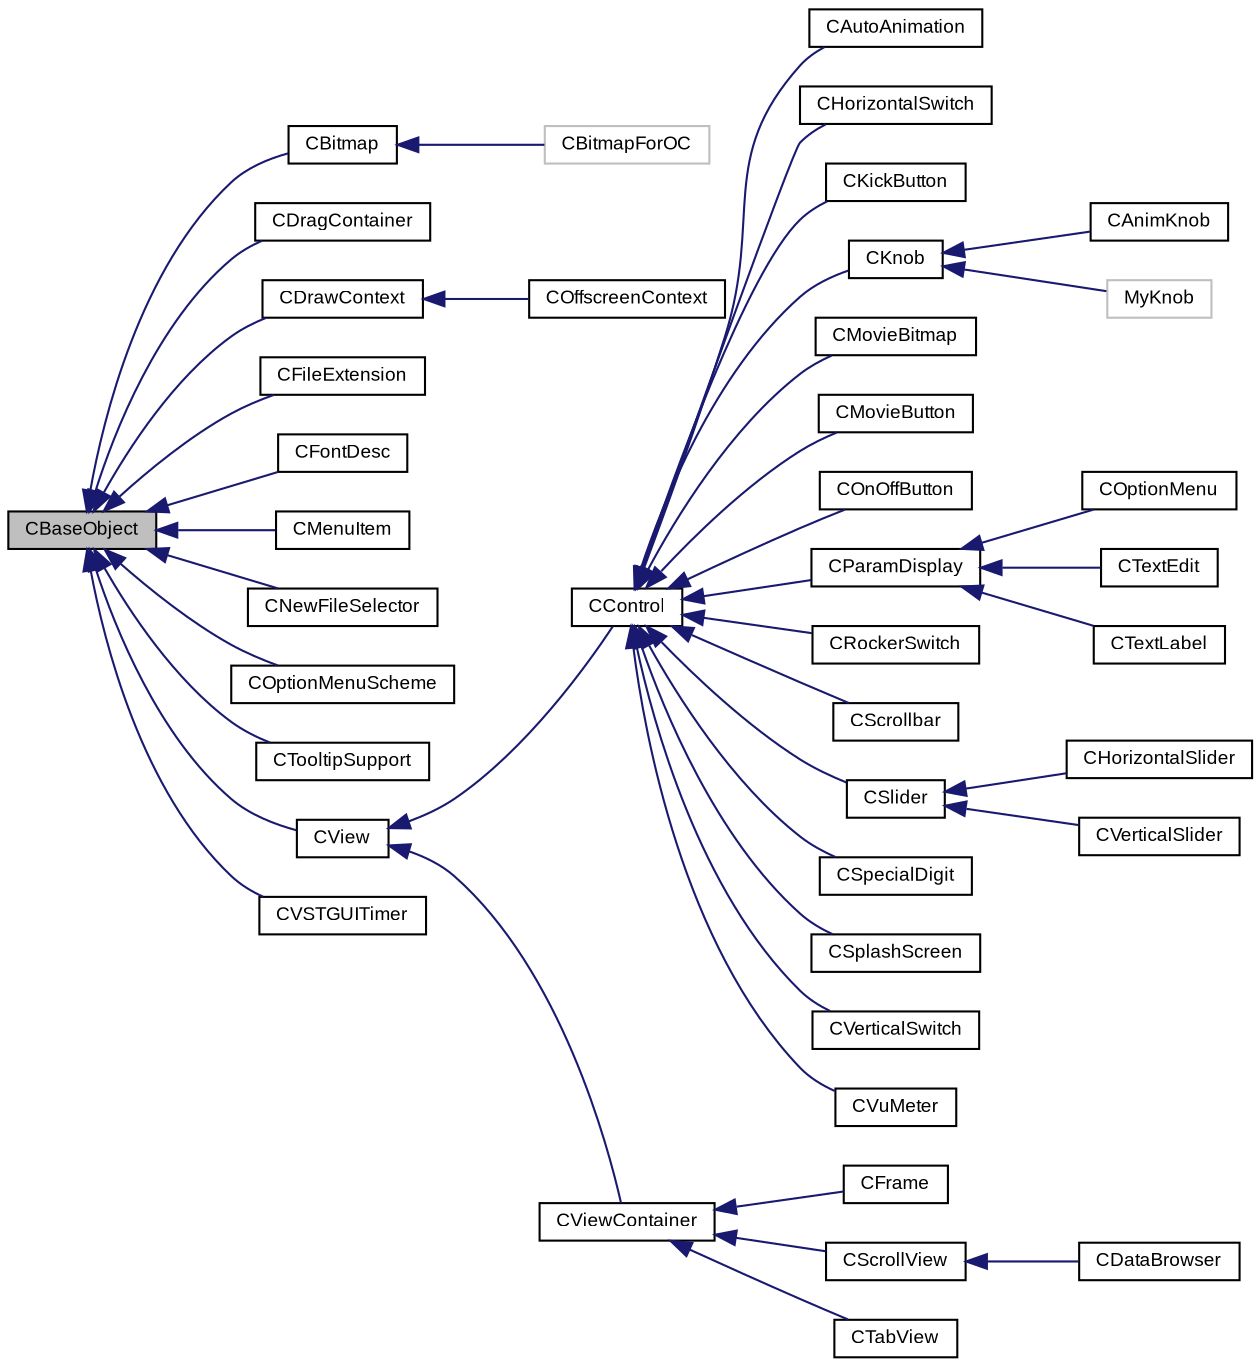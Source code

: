 digraph G
{
  bgcolor="transparent";
  edge [fontname="Arial",fontsize="9",labelfontname="Arial",labelfontsize="9"];
  node [fontname="Arial",fontsize="9",shape=record];
  rankdir=LR;
  Node1 [label="CBaseObject",height=0.2,width=0.4,color="black", fillcolor="grey75", style="filled" fontcolor="black"];
  Node1 -> Node2 [dir=back,color="midnightblue",fontsize="9",style="solid",fontname="Arial"];
  Node2 [label="CBitmap",height=0.2,width=0.4,color="black",URL="$class_c_bitmap.html",tooltip="Encapsulates various platform depended kinds of bitmaps."];
  Node2 -> Node3 [dir=back,color="midnightblue",fontsize="9",style="solid",fontname="Arial"];
  Node3 [label="CBitmapForOC",height=0.2,width=0.4,color="grey75"];
  Node1 -> Node4 [dir=back,color="midnightblue",fontsize="9",style="solid",fontname="Arial"];
  Node4 [label="CDragContainer",height=0.2,width=0.4,color="black",URL="$class_c_drag_container.html",tooltip="drag container"];
  Node1 -> Node5 [dir=back,color="midnightblue",fontsize="9",style="solid",fontname="Arial"];
  Node5 [label="CDrawContext",height=0.2,width=0.4,color="black",URL="$class_c_draw_context.html",tooltip="A drawing context encapsulates the drawing context of the underlying OS."];
  Node5 -> Node6 [dir=back,color="midnightblue",fontsize="9",style="solid",fontname="Arial"];
  Node6 [label="COffscreenContext",height=0.2,width=0.4,color="black",URL="$class_c_offscreen_context.html",tooltip="A drawing device which uses a pixmap as its drawing surface."];
  Node1 -> Node7 [dir=back,color="midnightblue",fontsize="9",style="solid",fontname="Arial"];
  Node7 [label="CFileExtension",height=0.2,width=0.4,color="black",URL="$class_c_file_extension.html",tooltip="file extension description"];
  Node1 -> Node8 [dir=back,color="midnightblue",fontsize="9",style="solid",fontname="Arial"];
  Node8 [label="CFontDesc",height=0.2,width=0.4,color="black",URL="$class_c_font_desc.html",tooltip="font class"];
  Node1 -> Node9 [dir=back,color="midnightblue",fontsize="9",style="solid",fontname="Arial"];
  Node9 [label="CMenuItem",height=0.2,width=0.4,color="black",URL="$class_c_menu_item.html"];
  Node1 -> Node10 [dir=back,color="midnightblue",fontsize="9",style="solid",fontname="Arial"];
  Node10 [label="CNewFileSelector",height=0.2,width=0.4,color="black",URL="$class_c_new_file_selector.html",tooltip="New file selector class."];
  Node1 -> Node11 [dir=back,color="midnightblue",fontsize="9",style="solid",fontname="Arial"];
  Node11 [label="COptionMenuScheme",height=0.2,width=0.4,color="black",URL="$class_c_option_menu_scheme.html"];
  Node1 -> Node12 [dir=back,color="midnightblue",fontsize="9",style="solid",fontname="Arial"];
  Node12 [label="CTooltipSupport",height=0.2,width=0.4,color="black",URL="$class_c_tooltip_support.html",tooltip="Generic Tooltip Support class."];
  Node1 -> Node13 [dir=back,color="midnightblue",fontsize="9",style="solid",fontname="Arial"];
  Node13 [label="CView",height=0.2,width=0.4,color="black",URL="$class_c_view.html",tooltip="Base Class of all view objects."];
  Node13 -> Node14 [dir=back,color="midnightblue",fontsize="9",style="solid",fontname="Arial"];
  Node14 [label="CControl",height=0.2,width=0.4,color="black",URL="$class_c_control.html",tooltip="base class of all VSTGUI controls"];
  Node14 -> Node15 [dir=back,color="midnightblue",fontsize="9",style="solid",fontname="Arial"];
  Node15 [label="CAutoAnimation",height=0.2,width=0.4,color="black",URL="$class_c_auto_animation.html",tooltip="simple auto-animation of bitmaps"];
  Node14 -> Node16 [dir=back,color="midnightblue",fontsize="9",style="solid",fontname="Arial"];
  Node16 [label="CHorizontalSwitch",height=0.2,width=0.4,color="black",URL="$class_c_horizontal_switch.html",tooltip="a horizontal switch control"];
  Node14 -> Node17 [dir=back,color="midnightblue",fontsize="9",style="solid",fontname="Arial"];
  Node17 [label="CKickButton",height=0.2,width=0.4,color="black",URL="$class_c_kick_button.html",tooltip="a button with 2 states with kick mode (enabled only when pressed)"];
  Node14 -> Node18 [dir=back,color="midnightblue",fontsize="9",style="solid",fontname="Arial"];
  Node18 [label="CKnob",height=0.2,width=0.4,color="black",URL="$class_c_knob.html",tooltip="a knob control"];
  Node18 -> Node19 [dir=back,color="midnightblue",fontsize="9",style="solid",fontname="Arial"];
  Node19 [label="CAnimKnob",height=0.2,width=0.4,color="black",URL="$class_c_anim_knob.html",tooltip="a bitmap knob control"];
  Node18 -> Node20 [dir=back,color="midnightblue",fontsize="9",style="solid",fontname="Arial"];
  Node20 [label="MyKnob",height=0.2,width=0.4,color="grey75"];
  Node14 -> Node21 [dir=back,color="midnightblue",fontsize="9",style="solid",fontname="Arial"];
  Node21 [label="CMovieBitmap",height=0.2,width=0.4,color="black",URL="$class_c_movie_bitmap.html",tooltip="a bitmap view that displays different bitmaps according to its current value"];
  Node14 -> Node22 [dir=back,color="midnightblue",fontsize="9",style="solid",fontname="Arial"];
  Node22 [label="CMovieButton",height=0.2,width=0.4,color="black",URL="$class_c_movie_button.html",tooltip="a bi-states button with 2 subbitmaps"];
  Node14 -> Node23 [dir=back,color="midnightblue",fontsize="9",style="solid",fontname="Arial"];
  Node23 [label="COnOffButton",height=0.2,width=0.4,color="black",URL="$class_c_on_off_button.html",tooltip="a button control with 2 states"];
  Node14 -> Node24 [dir=back,color="midnightblue",fontsize="9",style="solid",fontname="Arial"];
  Node24 [label="CParamDisplay",height=0.2,width=0.4,color="black",URL="$class_c_param_display.html",tooltip="a parameter display"];
  Node24 -> Node25 [dir=back,color="midnightblue",fontsize="9",style="solid",fontname="Arial"];
  Node25 [label="COptionMenu",height=0.2,width=0.4,color="black",URL="$class_c_option_menu.html",tooltip="a popup menu control"];
  Node24 -> Node26 [dir=back,color="midnightblue",fontsize="9",style="solid",fontname="Arial"];
  Node26 [label="CTextEdit",height=0.2,width=0.4,color="black",URL="$class_c_text_edit.html",tooltip="a text edit control"];
  Node24 -> Node27 [dir=back,color="midnightblue",fontsize="9",style="solid",fontname="Arial"];
  Node27 [label="CTextLabel",height=0.2,width=0.4,color="black",URL="$class_c_text_label.html",tooltip="a text label"];
  Node14 -> Node28 [dir=back,color="midnightblue",fontsize="9",style="solid",fontname="Arial"];
  Node28 [label="CRockerSwitch",height=0.2,width=0.4,color="black",URL="$class_c_rocker_switch.html",tooltip="a switch control with 3 sub bitmaps"];
  Node14 -> Node29 [dir=back,color="midnightblue",fontsize="9",style="solid",fontname="Arial"];
  Node29 [label="CScrollbar",height=0.2,width=0.4,color="black",URL="$class_c_scrollbar.html",tooltip="a scrollbar control"];
  Node14 -> Node30 [dir=back,color="midnightblue",fontsize="9",style="solid",fontname="Arial"];
  Node30 [label="CSlider",height=0.2,width=0.4,color="black",URL="$class_c_slider.html",tooltip="a slider control"];
  Node30 -> Node31 [dir=back,color="midnightblue",fontsize="9",style="solid",fontname="Arial"];
  Node31 [label="CHorizontalSlider",height=0.2,width=0.4,color="black",URL="$class_c_horizontal_slider.html",tooltip="a horizontal slider control"];
  Node30 -> Node32 [dir=back,color="midnightblue",fontsize="9",style="solid",fontname="Arial"];
  Node32 [label="CVerticalSlider",height=0.2,width=0.4,color="black",URL="$class_c_vertical_slider.html",tooltip="a vertical slider control"];
  Node14 -> Node33 [dir=back,color="midnightblue",fontsize="9",style="solid",fontname="Arial"];
  Node33 [label="CSpecialDigit",height=0.2,width=0.4,color="black",URL="$class_c_special_digit.html",tooltip="special display with custom numbers (0...9)"];
  Node14 -> Node34 [dir=back,color="midnightblue",fontsize="9",style="solid",fontname="Arial"];
  Node34 [label="CSplashScreen",height=0.2,width=0.4,color="black",URL="$class_c_splash_screen.html"];
  Node14 -> Node35 [dir=back,color="midnightblue",fontsize="9",style="solid",fontname="Arial"];
  Node35 [label="CVerticalSwitch",height=0.2,width=0.4,color="black",URL="$class_c_vertical_switch.html",tooltip="a vertical switch control"];
  Node14 -> Node36 [dir=back,color="midnightblue",fontsize="9",style="solid",fontname="Arial"];
  Node36 [label="CVuMeter",height=0.2,width=0.4,color="black",URL="$class_c_vu_meter.html",tooltip="VU-Meter using 2 bitmaps."];
  Node13 -> Node37 [dir=back,color="midnightblue",fontsize="9",style="solid",fontname="Arial"];
  Node37 [label="CViewContainer",height=0.2,width=0.4,color="black",URL="$class_c_view_container.html",tooltip="Container Class of CView objects."];
  Node37 -> Node38 [dir=back,color="midnightblue",fontsize="9",style="solid",fontname="Arial"];
  Node38 [label="CFrame",height=0.2,width=0.4,color="black",URL="$class_c_frame.html",tooltip="The CFrame is the parent container of all views."];
  Node37 -> Node39 [dir=back,color="midnightblue",fontsize="9",style="solid",fontname="Arial"];
  Node39 [label="CScrollView",height=0.2,width=0.4,color="black",URL="$class_c_scroll_view.html",tooltip="a scrollable container view with scrollbars"];
  Node39 -> Node40 [dir=back,color="midnightblue",fontsize="9",style="solid",fontname="Arial"];
  Node40 [label="CDataBrowser",height=0.2,width=0.4,color="black",URL="$class_c_data_browser.html",tooltip="DataBrowser view."];
  Node37 -> Node41 [dir=back,color="midnightblue",fontsize="9",style="solid",fontname="Arial"];
  Node41 [label="CTabView",height=0.2,width=0.4,color="black",URL="$class_c_tab_view.html",tooltip="a tab view"];
  Node1 -> Node42 [dir=back,color="midnightblue",fontsize="9",style="solid",fontname="Arial"];
  Node42 [label="CVSTGUITimer",height=0.2,width=0.4,color="black",URL="$class_c_v_s_t_g_u_i_timer.html",tooltip="A timer class, which posts timer messages to CBaseObjects."];
}
